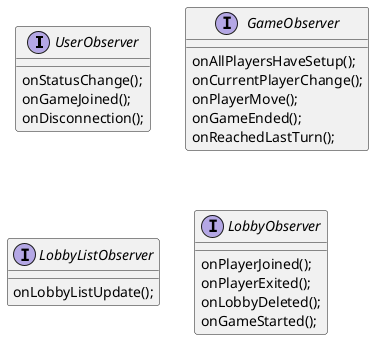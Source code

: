 @startuml

' Only for server use
interface UserObserver {
    onStatusChange();
    onGameJoined();
    onDisconnection();
}

interface GameObserver {
    onAllPlayersHaveSetup();
    onCurrentPlayerChange();
    onPlayerMove();
    onGameEnded();
    onReachedLastTurn();
}

interface LobbyListObserver {
    onLobbyListUpdate();
}

interface LobbyObserver {
    onPlayerJoined();
    onPlayerExited();
    onLobbyDeleted(); /' Because no one is present '/
    onGameStarted();
}

@enduml